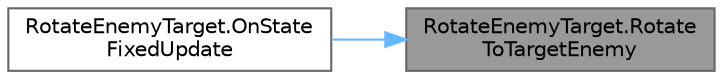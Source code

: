 digraph "RotateEnemyTarget.RotateToTargetEnemy"
{
 // LATEX_PDF_SIZE
  bgcolor="transparent";
  edge [fontname=Helvetica,fontsize=10,labelfontname=Helvetica,labelfontsize=10];
  node [fontname=Helvetica,fontsize=10,shape=box,height=0.2,width=0.4];
  rankdir="RL";
  Node1 [id="Node000001",label="RotateEnemyTarget.Rotate\lToTargetEnemy",height=0.2,width=0.4,color="gray40", fillcolor="grey60", style="filled", fontcolor="black",tooltip=" "];
  Node1 -> Node2 [id="edge1_Node000001_Node000002",dir="back",color="steelblue1",style="solid",tooltip=" "];
  Node2 [id="Node000002",label="RotateEnemyTarget.OnState\lFixedUpdate",height=0.2,width=0.4,color="grey40", fillcolor="white", style="filled",URL="$class_rotate_enemy_target.html#aef93a4431a0c57e2eb0c76b9077cf009",tooltip=" "];
}

